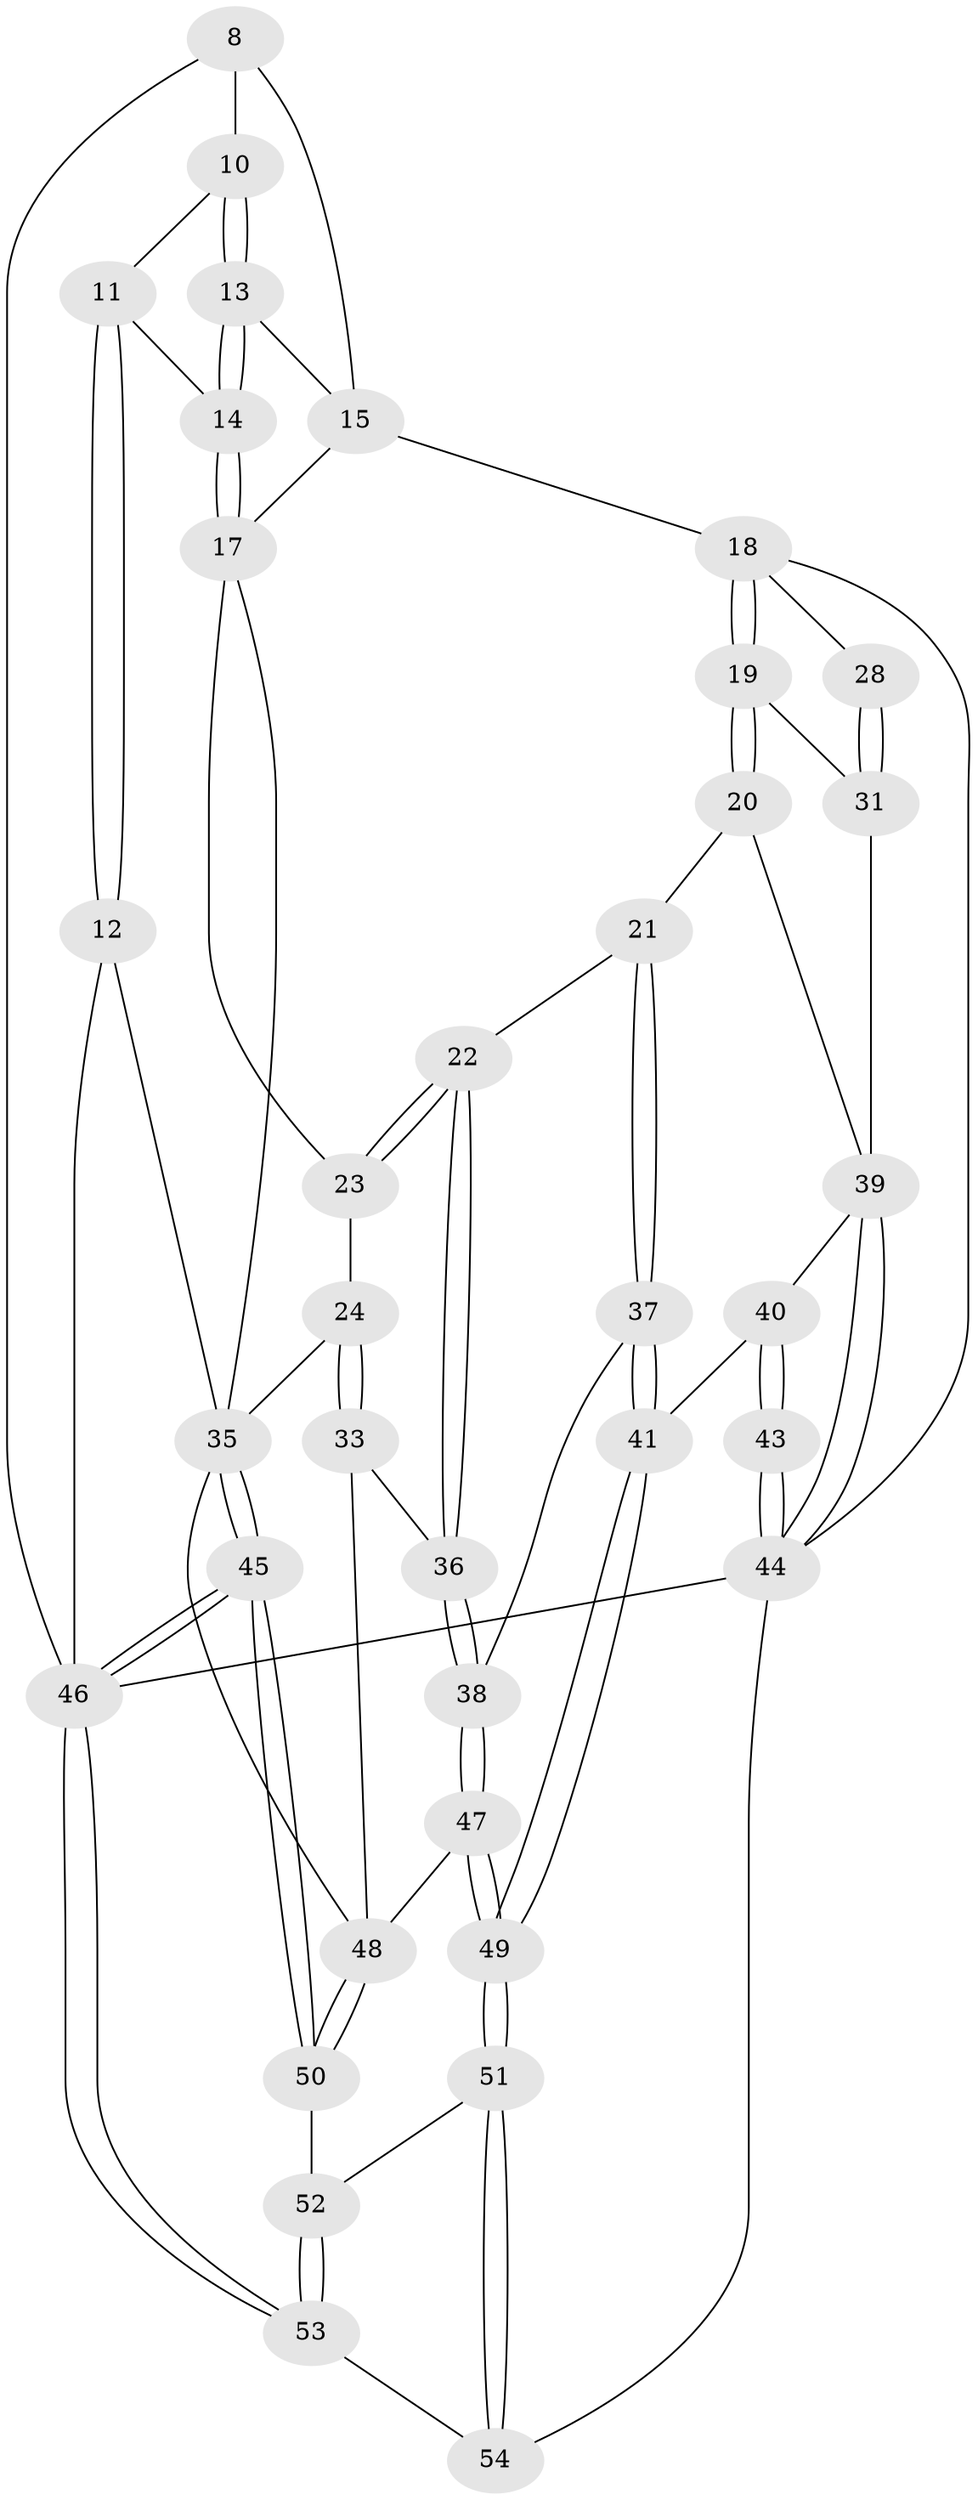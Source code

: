// original degree distribution, {4: 0.2222222222222222, 5: 0.5, 3: 0.05555555555555555, 6: 0.2222222222222222}
// Generated by graph-tools (version 1.1) at 2025/05/03/04/25 22:05:07]
// undirected, 37 vertices, 87 edges
graph export_dot {
graph [start="1"]
  node [color=gray90,style=filled];
  8 [pos="+0.47881491689400346+0.006574489300770165",super="+5"];
  10 [pos="+0.27112552315528066+0.09850215522200138",super="+9"];
  11 [pos="+0.024485945252227793+0.24657058886932928"];
  12 [pos="+0+0.242349320191743"];
  13 [pos="+0.2725920223732742+0.10618592592651899"];
  14 [pos="+0.06129025591282468+0.2606840453544303"];
  15 [pos="+0.3409730702308709+0.1886231779608537",super="+7"];
  17 [pos="+0.08954555601220843+0.29805587368136266",super="+16"];
  18 [pos="+0.6525898733635225+0.24934885451857",super="+6"];
  19 [pos="+0.6535382672373657+0.266349862662145"];
  20 [pos="+0.5827255826132313+0.4028046272330034"];
  21 [pos="+0.5309014535636458+0.43858362993432926"];
  22 [pos="+0.3817030955426699+0.4361781363288472"];
  23 [pos="+0.3122363646196331+0.2787322435908493"];
  24 [pos="+0.1643519398957128+0.4338750232523621"];
  28 [pos="+1+0.0669475320952406"];
  31 [pos="+0.8484364881723074+0.4104379466944796"];
  33 [pos="+0.2173261997234018+0.5095154429149209"];
  35 [pos="+0+0.6139434790757234",super="+26+25"];
  36 [pos="+0.29804112969105695+0.5010503477082465"];
  37 [pos="+0.5100459943080217+0.5481116990744376"];
  38 [pos="+0.38155401643988984+0.6326162971577952"];
  39 [pos="+0.7465365652111053+0.6679449751385289",super="+32"];
  40 [pos="+0.6490354085816734+0.8004663196969339"];
  41 [pos="+0.6027808596286087+0.820945916231821"];
  43 [pos="+1+1"];
  44 [pos="+1+0.9106159136592334",super="+29+27+42"];
  45 [pos="+0+0.8309834057998164"];
  46 [pos="+0+1",super="+3"];
  47 [pos="+0.3776265447061261+0.6803501827915406"];
  48 [pos="+0.19821248079868312+0.7247165064086222",super="+34"];
  49 [pos="+0.5574671151139448+0.8621843693821015"];
  50 [pos="+0.17508996599991702+0.7664313062280572"];
  51 [pos="+0.4927781550888035+0.9968866509327576"];
  52 [pos="+0.2281012530550836+0.8368233650346906"];
  53 [pos="+0+1"];
  54 [pos="+0.49010647611913655+1"];
  8 -- 10 [weight=2];
  8 -- 46;
  8 -- 15;
  10 -- 13;
  10 -- 13;
  10 -- 11;
  11 -- 12;
  11 -- 12;
  11 -- 14;
  12 -- 46;
  12 -- 35;
  13 -- 14;
  13 -- 14;
  13 -- 15;
  14 -- 17;
  14 -- 17;
  15 -- 18;
  15 -- 17;
  17 -- 23;
  17 -- 35;
  18 -- 19;
  18 -- 19;
  18 -- 28;
  18 -- 44;
  19 -- 20;
  19 -- 20;
  19 -- 31;
  20 -- 21;
  20 -- 39;
  21 -- 22;
  21 -- 37;
  21 -- 37;
  22 -- 23;
  22 -- 23;
  22 -- 36;
  22 -- 36;
  23 -- 24;
  24 -- 33;
  24 -- 33;
  24 -- 35;
  28 -- 31;
  28 -- 31;
  31 -- 39;
  33 -- 36;
  33 -- 48;
  35 -- 45;
  35 -- 45;
  35 -- 48;
  36 -- 38;
  36 -- 38;
  37 -- 38;
  37 -- 41;
  37 -- 41;
  38 -- 47;
  38 -- 47;
  39 -- 40;
  39 -- 44 [weight=2];
  39 -- 44;
  40 -- 41;
  40 -- 43;
  40 -- 43;
  41 -- 49;
  41 -- 49;
  43 -- 44 [weight=2];
  43 -- 44;
  44 -- 54;
  44 -- 46 [weight=2];
  45 -- 46;
  45 -- 46;
  45 -- 50;
  45 -- 50;
  46 -- 53;
  46 -- 53;
  47 -- 48;
  47 -- 49;
  47 -- 49;
  48 -- 50;
  48 -- 50;
  49 -- 51;
  49 -- 51;
  50 -- 52;
  51 -- 52;
  51 -- 54;
  51 -- 54;
  52 -- 53;
  52 -- 53;
  53 -- 54;
}
